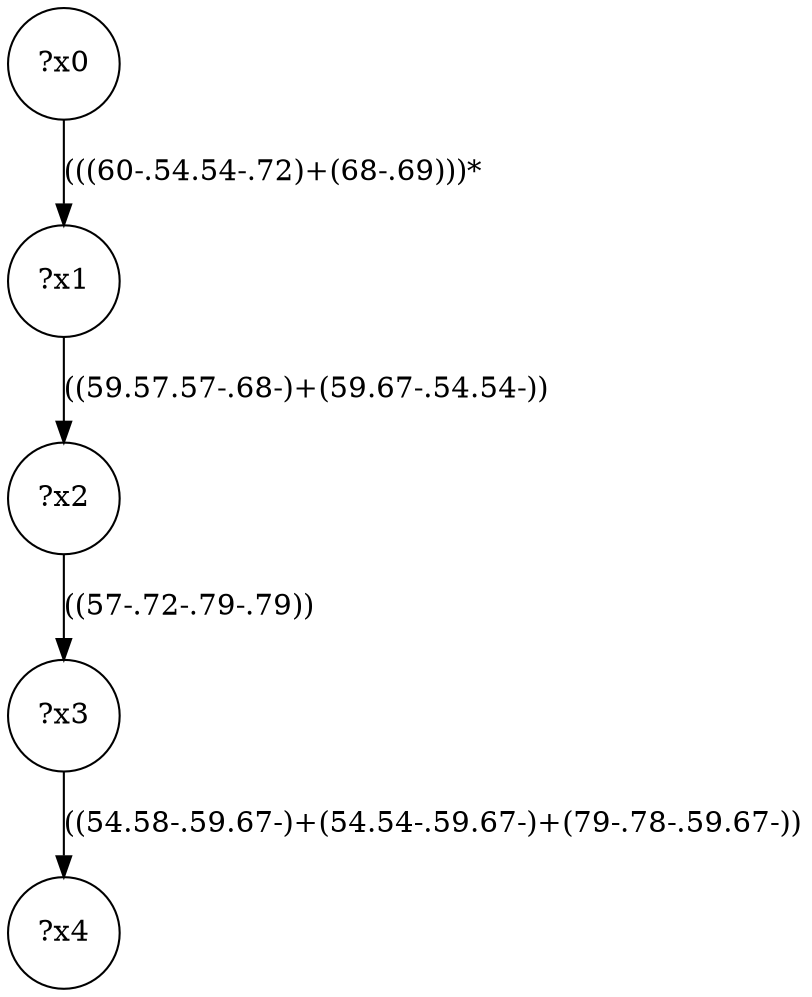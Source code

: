 digraph g {
	x0 [shape=circle, label="?x0"];
	x1 [shape=circle, label="?x1"];
	x0 -> x1 [label="(((60-.54.54-.72)+(68-.69)))*"];
	x2 [shape=circle, label="?x2"];
	x1 -> x2 [label="((59.57.57-.68-)+(59.67-.54.54-))"];
	x3 [shape=circle, label="?x3"];
	x2 -> x3 [label="((57-.72-.79-.79))"];
	x4 [shape=circle, label="?x4"];
	x3 -> x4 [label="((54.58-.59.67-)+(54.54-.59.67-)+(79-.78-.59.67-))"];
}
